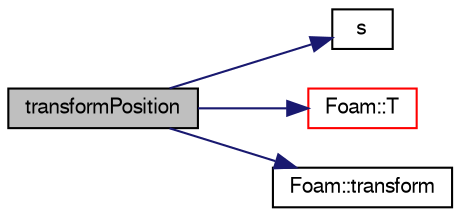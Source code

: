 digraph "transformPosition"
{
  bgcolor="transparent";
  edge [fontname="FreeSans",fontsize="10",labelfontname="FreeSans",labelfontsize="10"];
  node [fontname="FreeSans",fontsize="10",shape=record];
  rankdir="LR";
  Node2719 [label="transformPosition",height=0.2,width=0.4,color="black", fillcolor="grey75", style="filled", fontcolor="black"];
  Node2719 -> Node2720 [color="midnightblue",fontsize="10",style="solid",fontname="FreeSans"];
  Node2720 [label="s",height=0.2,width=0.4,color="black",URL="$a18905.html#abb9c4233033fad2ad0206cd4adad3b9f"];
  Node2719 -> Node2721 [color="midnightblue",fontsize="10",style="solid",fontname="FreeSans"];
  Node2721 [label="Foam::T",height=0.2,width=0.4,color="red",URL="$a21124.html#ae57fda0abb14bb0944947c463c6e09d4"];
  Node2719 -> Node2726 [color="midnightblue",fontsize="10",style="solid",fontname="FreeSans"];
  Node2726 [label="Foam::transform",height=0.2,width=0.4,color="black",URL="$a21124.html#a919915170941701c1223291531ad010c"];
}
